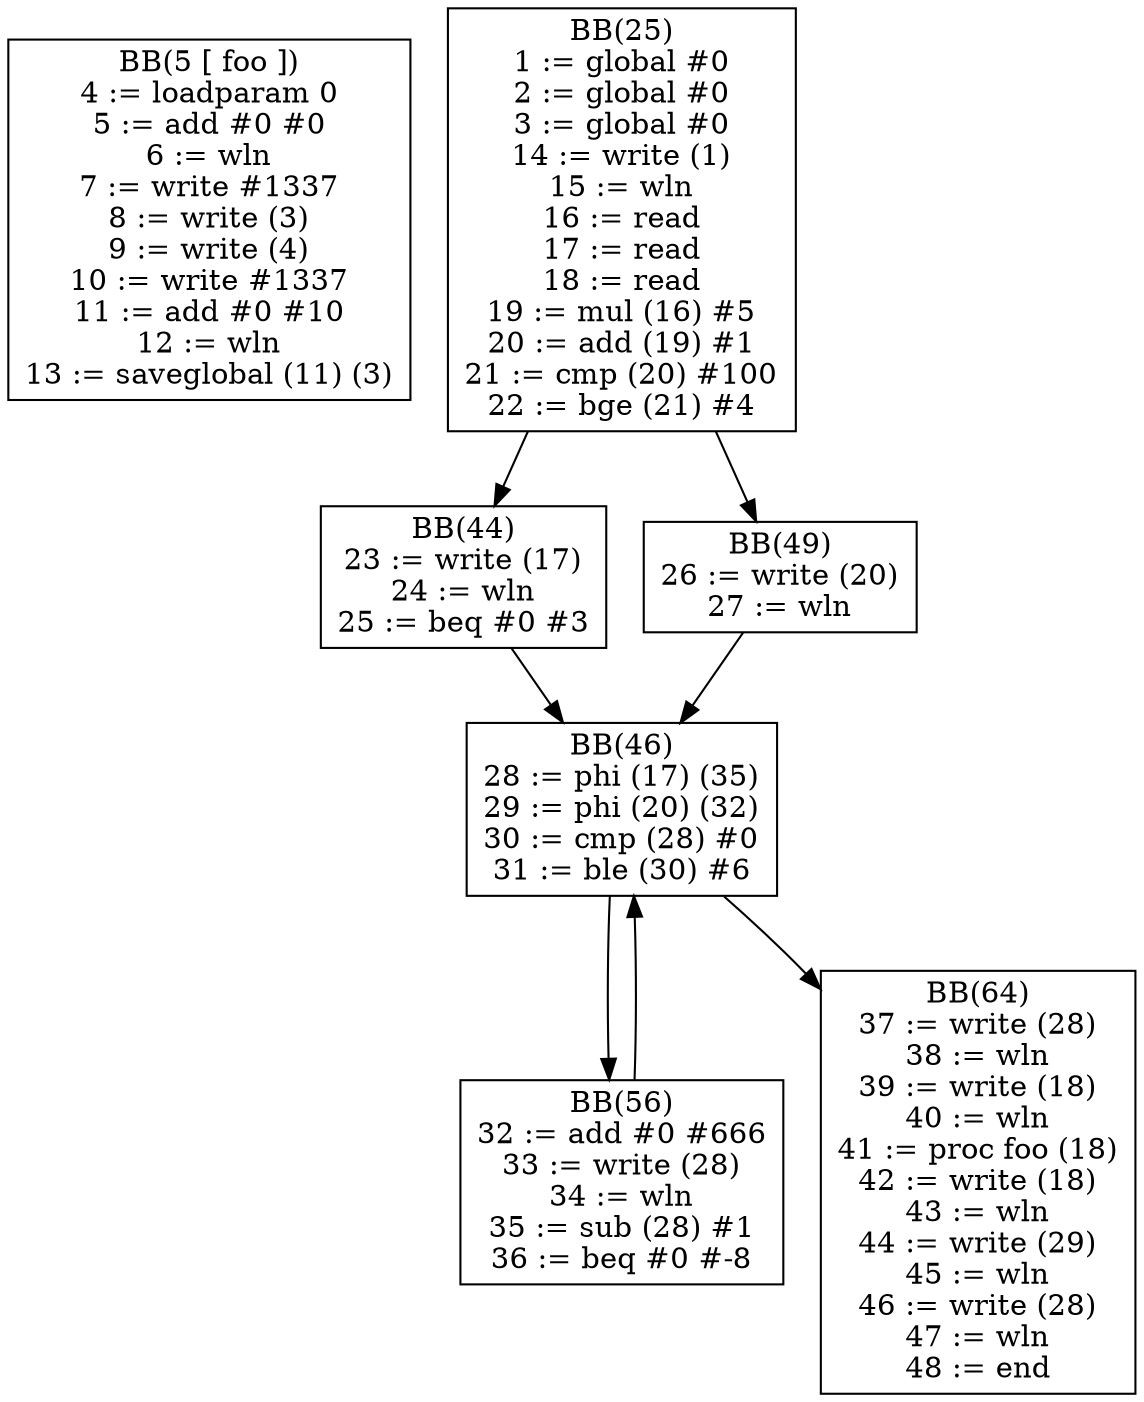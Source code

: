 digraph cfg {
BB5[shape = box, label = "BB(5 [ foo ])\n" + "4 := loadparam 0\n" + "5 := add #0 #0\n" + "6 := wln\n" + "7 := write #1337\n" + "8 := write (3)\n" + "9 := write (4)\n" + "10 := write #1337\n" + "11 := add #0 #10\n" + "12 := wln\n" + "13 := saveglobal (11) (3)\n"];

BB25[shape = box, label = "BB(25)\n" + "1 := global #0\n" + "2 := global #0\n" + "3 := global #0\n" + "14 := write (1)\n" + "15 := wln\n" + "16 := read\n" + "17 := read\n" + "18 := read\n" + "19 := mul (16) #5\n" + "20 := add (19) #1\n" + "21 := cmp (20) #100\n" + "22 := bge (21) #4\n"];
BB44[shape = box, label = "BB(44)\n" + "23 := write (17)\n" + "24 := wln\n" + "25 := beq #0 #3\n"];
BB49[shape = box, label = "BB(49)\n" + "26 := write (20)\n" + "27 := wln\n"];
BB46[shape = box, label = "BB(46)\n" + "28 := phi (17) (35)\n" + "29 := phi (20) (32)\n" + "30 := cmp (28) #0\n" + "31 := ble (30) #6\n"];
BB56[shape = box, label = "BB(56)\n" + "32 := add #0 #666\n" + "33 := write (28)\n" + "34 := wln\n" + "35 := sub (28) #1\n" + "36 := beq #0 #-8\n"];
BB64[shape = box, label = "BB(64)\n" + "37 := write (28)\n" + "38 := wln\n" + "39 := write (18)\n" + "40 := wln\n" + "41 := proc foo (18)\n" + "42 := write (18)\n" + "43 := wln\n" + "44 := write (29)\n" + "45 := wln\n" + "46 := write (28)\n" + "47 := wln\n" + "48 := end\n"];
BB25 -> BB44;
BB25 -> BB49;
BB44 -> BB46;
BB49 -> BB46;
BB46 -> BB56;
BB46 -> BB64;
BB56 -> BB46;
}

